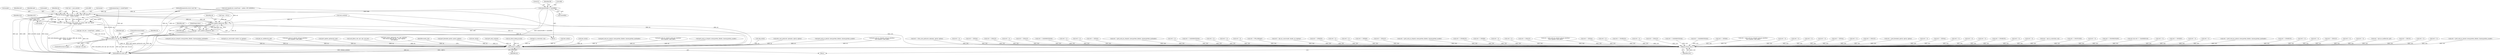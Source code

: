 digraph "0_linux_45f6fad84cc305103b28d73482b344d7f5b76f39_11@API" {
"1001011" [label="(Call,memset(&fl6, 0, sizeof(fl6)))"];
"1001108" [label="(Call,ip6_datagram_send_ctl(net, sk, &msg, &fl6, opt, &junk,\n\t\t\t\t\t     &junk, &junk))"];
"1001106" [label="(Call,retv = ip6_datagram_send_ctl(net, sk, &msg, &fl6, opt, &junk,\n\t\t\t\t\t     &junk, &junk))"];
"1002035" [label="(Return,return retv;)"];
"1001131" [label="(Call,ipv6_update_options(sk, opt))"];
"1001129" [label="(Call,opt = ipv6_update_options(sk, opt))"];
"1001137" [label="(Call,sock_kfree_s(sk, opt, opt->tot_len))"];
"1002030" [label="(Call,release_sock(sk))"];
"1001011" [label="(Call,memset(&fl6, 0, sizeof(fl6)))"];
"1001049" [label="(Call,sock_kmalloc(sk, sizeof(*opt) + optlen, GFP_KERNEL))"];
"1001850" [label="(Call,retv = 0)"];
"1001864" [label="(Call,retv = -EPERM)"];
"1001131" [label="(Call,ipv6_update_options(sk, opt))"];
"1001557" [label="(Call,retv = -EFAULT)"];
"1001450" [label="(Call,retv = ipv6_sock_ac_drop(sk, mreq.ipv6mr_ifindex, &mreq.ipv6mr_acaddr))"];
"1001057" [label="(Call,retv = -ENOBUFS)"];
"1002035" [label="(Return,return retv;)"];
"1001005" [label="(Call,*opt = NULL)"];
"1000420" [label="(Call,sk_refcnt_debug_inc(sk))"];
"1000762" [label="(Call,retv = -EPERM)"];
"1000626" [label="(Call,retv = 0)"];
"1000680" [label="(Call,retv = 0)"];
"1001473" [label="(Call,retv = -EFAULT)"];
"1001511" [label="(Call,retv = ipv6_sock_mc_join(sk, greq.gr_interface,\n\t\t\t\t\t\t &psin6->sin6_addr))"];
"1001036" [label="(Call,retv = -EINVAL)"];
"1000486" [label="(Call,retv = 0)"];
"1001692" [label="(Call,retv = -ENOBUFS)"];
"1000720" [label="(Call,retv = 0)"];
"1001080" [label="(Call,retv = -EFAULT)"];
"1001494" [label="(Call,retv = -EADDRNOTAVAIL)"];
"1001106" [label="(Call,retv = ip6_datagram_send_ctl(net, sk, &msg, &fl6, opt, &junk,\n\t\t\t\t\t     &junk, &junk))"];
"1001579" [label="(Call,retv = -EADDRNOTAVAIL)"];
"1000838" [label="(Call,retv = -EPERM)"];
"1001523" [label="(Call,retv = ipv6_sock_mc_drop(sk, greq.gr_interface,\n\t\t\t\t\t\t &psin6->sin6_addr))"];
"1000918" [label="(Call,retv = 0)"];
"1002046" [label="(MethodReturn,static int)"];
"1001115" [label="(Identifier,opt)"];
"1002036" [label="(Identifier,retv)"];
"1001762" [label="(Call,ip6_ra_control(sk, val))"];
"1001810" [label="(Call,retv = 0)"];
"1001294" [label="(Call,retv = 0)"];
"1001166" [label="(Call,retv = 0)"];
"1001116" [label="(Call,&junk)"];
"1001130" [label="(Identifier,opt)"];
"1001015" [label="(Call,sizeof(fl6))"];
"1001110" [label="(Identifier,sk)"];
"1001280" [label="(Call,retv = -EINVAL)"];
"1001135" [label="(ControlStructure,if (opt))"];
"1001139" [label="(Identifier,opt)"];
"1000437" [label="(Call,inet_sk(sk))"];
"1001014" [label="(Literal,0)"];
"1000127" [label="(Call,*net = sock_net(sk))"];
"1001137" [label="(Call,sock_kfree_s(sk, opt, opt->tot_len))"];
"1000586" [label="(Call,retv = 0)"];
"1001368" [label="(Call,inet_sk(sk))"];
"1000962" [label="(Call,retv = -EFAULT)"];
"1001134" [label="(JumpTarget,done:)"];
"1001855" [label="(Call,retv = ipv6_flowlabel_opt(sk, optval, optlen))"];
"1000506" [label="(Call,retv = 0)"];
"1001740" [label="(Call,retv = -EINVAL)"];
"1001787" [label="(Call,retv = 0)"];
"1002031" [label="(Identifier,sk)"];
"1001113" [label="(Call,&fl6)"];
"1000646" [label="(Call,retv = 0)"];
"1000998" [label="(Call,retv = 0)"];
"1001678" [label="(Call,retv = -ENOBUFS)"];
"1001111" [label="(Call,&msg)"];
"1000779" [label="(Call,retv = 0)"];
"1000700" [label="(Call,retv = 0)"];
"1001108" [label="(Call,ip6_datagram_send_ctl(net, sk, &msg, &fl6, opt, &junk,\n\t\t\t\t\t     &junk, &junk))"];
"1002030" [label="(Call,release_sock(sk))"];
"1001143" [label="(ControlStructure,break;)"];
"1001132" [label="(Identifier,sk)"];
"1001390" [label="(Call,ipv6_sock_mc_join(sk, mreq.ipv6mr_ifindex, &mreq.ipv6mr_multiaddr))"];
"1001760" [label="(Call,retv = ip6_ra_control(sk, val))"];
"1000258" [label="(Call,retv = -ENOTCONN)"];
"1001118" [label="(Call,&junk)"];
"1001834" [label="(Call,retv = 0)"];
"1001129" [label="(Call,opt = ipv6_update_options(sk, opt))"];
"1000134" [label="(Call,retv = -ENOPROTOOPT)"];
"1001624" [label="(Call,ipv6_sock_mc_join(sk, greqs.gsr_interface,\n\t\t\t\t\t\t &psin6->sin6_addr))"];
"1001634" [label="(Call,retv && retv != -EADDRINUSE)"];
"1001138" [label="(Identifier,sk)"];
"1001452" [label="(Call,ipv6_sock_ac_drop(sk, mreq.ipv6mr_ifindex, &mreq.ipv6mr_acaddr))"];
"1000229" [label="(Call,udp_sk(sk))"];
"1000526" [label="(Call,retv = 0)"];
"1001336" [label="(Call,retv = -ENODEV)"];
"1000120" [label="(Block,)"];
"1000566" [label="(Call,retv = 0)"];
"1002026" [label="(Call,retv = 0)"];
"1000115" [label="(MethodParameterIn,struct sock *sk)"];
"1001388" [label="(Call,retv = ipv6_sock_mc_join(sk, mreq.ipv6mr_ifindex, &mreq.ipv6mr_multiaddr))"];
"1001071" [label="(Call,opt->tot_len = sizeof(*opt) + optlen)"];
"1001725" [label="(Call,retv = -ENOBUFS)"];
"1000799" [label="(Call,retv = 0)"];
"1001981" [label="(Call,retv = 0)"];
"1001697" [label="(Call,retv = -EFAULT)"];
"1001019" [label="(Identifier,fl6)"];
"1001878" [label="(Call,xfrm_user_policy(sk, optname, optval, optlen))"];
"1000424" [label="(Call,retv = 0)"];
"1000606" [label="(Call,retv = 0)"];
"1001440" [label="(Call,ipv6_sock_ac_join(sk, mreq.ipv6mr_ifindex, &mreq.ipv6mr_acaddr))"];
"1001745" [label="(Call,retv = ip6_mc_msfilter(sk, gsf))"];
"1000238" [label="(Call,retv = -EBUSY)"];
"1001012" [label="(Call,&fl6)"];
"1001126" [label="(Call,retv = 0)"];
"1001205" [label="(Call,retv = 0)"];
"1001438" [label="(Call,retv = ipv6_sock_ac_join(sk, mreq.ipv6mr_ifindex, &mreq.ipv6mr_acaddr))"];
"1001107" [label="(Identifier,retv)"];
"1001123" [label="(Identifier,retv)"];
"1001876" [label="(Call,retv = xfrm_user_policy(sk, optname, optval, optlen))"];
"1000466" [label="(Call,retv = 0)"];
"1001900" [label="(Call,retv = -EINVAL)"];
"1001525" [label="(Call,ipv6_sock_mc_drop(sk, greq.gr_interface,\n\t\t\t\t\t\t &psin6->sin6_addr))"];
"1001372" [label="(Call,retv = -EFAULT)"];
"1001402" [label="(Call,ipv6_sock_mc_drop(sk, mreq.ipv6mr_ifindex, &mreq.ipv6mr_multiaddr))"];
"1002006" [label="(Call,retv = 0)"];
"1001140" [label="(Call,opt->tot_len)"];
"1001657" [label="(Call,ip6_mc_source(add, omode, sk, &greqs))"];
"1001747" [label="(Call,ip6_mc_msfilter(sk, gsf))"];
"1001422" [label="(Call,retv = -EFAULT)"];
"1000274" [label="(Call,retv = -EADDRNOTAVAIL)"];
"1001065" [label="(Call,memset(opt, 0, sizeof(*opt)))"];
"1001348" [label="(Call,retv = 0)"];
"1002016" [label="(Call,retv = 0)"];
"1000875" [label="(Call,retv = -EINVAL)"];
"1001513" [label="(Call,ipv6_sock_mc_join(sk, greq.gr_interface,\n\t\t\t\t\t\t &psin6->sin6_addr))"];
"1001400" [label="(Call,retv = ipv6_sock_mc_drop(sk, mreq.ipv6mr_ifindex, &mreq.ipv6mr_multiaddr))"];
"1000446" [label="(Call,retv = 0)"];
"1001270" [label="(Call,retv = -EADDRNOTAVAIL)"];
"1000187" [label="(Call,lock_sock(sk))"];
"1000923" [label="(Call,ipv6_update_options(sk, opt))"];
"1000929" [label="(Call,sock_kfree_s(sk, opt, opt->tot_len))"];
"1001003" [label="(Block,)"];
"1000546" [label="(Call,retv = 0)"];
"1001133" [label="(Identifier,opt)"];
"1000856" [label="(Call,ipv6_renew_options(sk, np->opt, optname,\n \t\t\t\t\t (struct ipv6_opt_hdr __user *)optval,\n \t\t\t\t\t optlen))"];
"1000740" [label="(Call,retv = 0)"];
"1001120" [label="(Call,&junk)"];
"1002033" [label="(Identifier,needs_rtnl)"];
"1001261" [label="(Call,retv = 0)"];
"1001857" [label="(Call,ipv6_flowlabel_opt(sk, optval, optlen))"];
"1000775" [label="(Call,inet_sk(sk))"];
"1001109" [label="(Identifier,net)"];
"1000265" [label="(Call,ipv6_only_sock(sk))"];
"1000870" [label="(Call,retv = PTR_ERR(opt))"];
"1001655" [label="(Call,retv = ip6_mc_source(add, omode, sk, &greqs))"];
"1001362" [label="(Call,retv = -EPROTO)"];
"1001226" [label="(Call,retv = 0)"];
"1001011" -> "1001003"  [label="AST: "];
"1001011" -> "1001015"  [label="CFG: "];
"1001012" -> "1001011"  [label="AST: "];
"1001014" -> "1001011"  [label="AST: "];
"1001015" -> "1001011"  [label="AST: "];
"1001019" -> "1001011"  [label="CFG: "];
"1001011" -> "1002046"  [label="DDG: &fl6"];
"1001011" -> "1002046"  [label="DDG: memset(&fl6, 0, sizeof(fl6))"];
"1001011" -> "1001108"  [label="DDG: &fl6"];
"1001108" -> "1001106"  [label="AST: "];
"1001108" -> "1001120"  [label="CFG: "];
"1001109" -> "1001108"  [label="AST: "];
"1001110" -> "1001108"  [label="AST: "];
"1001111" -> "1001108"  [label="AST: "];
"1001113" -> "1001108"  [label="AST: "];
"1001115" -> "1001108"  [label="AST: "];
"1001116" -> "1001108"  [label="AST: "];
"1001118" -> "1001108"  [label="AST: "];
"1001120" -> "1001108"  [label="AST: "];
"1001106" -> "1001108"  [label="CFG: "];
"1001108" -> "1002046"  [label="DDG: &fl6"];
"1001108" -> "1002046"  [label="DDG: net"];
"1001108" -> "1002046"  [label="DDG: &junk"];
"1001108" -> "1002046"  [label="DDG: &msg"];
"1001108" -> "1002046"  [label="DDG: opt"];
"1001108" -> "1001106"  [label="DDG: &junk"];
"1001108" -> "1001106"  [label="DDG: opt"];
"1001108" -> "1001106"  [label="DDG: &fl6"];
"1001108" -> "1001106"  [label="DDG: net"];
"1001108" -> "1001106"  [label="DDG: &msg"];
"1001108" -> "1001106"  [label="DDG: sk"];
"1000127" -> "1001108"  [label="DDG: net"];
"1001049" -> "1001108"  [label="DDG: sk"];
"1000115" -> "1001108"  [label="DDG: sk"];
"1001065" -> "1001108"  [label="DDG: opt"];
"1001108" -> "1001131"  [label="DDG: sk"];
"1001108" -> "1001131"  [label="DDG: opt"];
"1001108" -> "1001137"  [label="DDG: sk"];
"1001108" -> "1001137"  [label="DDG: opt"];
"1001108" -> "1002030"  [label="DDG: sk"];
"1001106" -> "1001003"  [label="AST: "];
"1001107" -> "1001106"  [label="AST: "];
"1001123" -> "1001106"  [label="CFG: "];
"1001106" -> "1002046"  [label="DDG: ip6_datagram_send_ctl(net, sk, &msg, &fl6, opt, &junk,\n\t\t\t\t\t     &junk, &junk)"];
"1001106" -> "1002046"  [label="DDG: retv"];
"1001106" -> "1002035"  [label="DDG: retv"];
"1002035" -> "1000120"  [label="AST: "];
"1002035" -> "1002036"  [label="CFG: "];
"1002036" -> "1002035"  [label="AST: "];
"1002046" -> "1002035"  [label="CFG: "];
"1002035" -> "1002046"  [label="DDG: <RET>"];
"1002036" -> "1002035"  [label="DDG: retv"];
"1000626" -> "1002035"  [label="DDG: retv"];
"1001745" -> "1002035"  [label="DDG: retv"];
"1000799" -> "1002035"  [label="DDG: retv"];
"1001810" -> "1002035"  [label="DDG: retv"];
"1001080" -> "1002035"  [label="DDG: retv"];
"1001400" -> "1002035"  [label="DDG: retv"];
"1001787" -> "1002035"  [label="DDG: retv"];
"1001760" -> "1002035"  [label="DDG: retv"];
"1000258" -> "1002035"  [label="DDG: retv"];
"1001294" -> "1002035"  [label="DDG: retv"];
"1001438" -> "1002035"  [label="DDG: retv"];
"1000606" -> "1002035"  [label="DDG: retv"];
"1001876" -> "1002035"  [label="DDG: retv"];
"1000680" -> "1002035"  [label="DDG: retv"];
"1001725" -> "1002035"  [label="DDG: retv"];
"1001557" -> "1002035"  [label="DDG: retv"];
"1001678" -> "1002035"  [label="DDG: retv"];
"1001348" -> "1002035"  [label="DDG: retv"];
"1001864" -> "1002035"  [label="DDG: retv"];
"1001579" -> "1002035"  [label="DDG: retv"];
"1001981" -> "1002035"  [label="DDG: retv"];
"1000779" -> "1002035"  [label="DDG: retv"];
"1001336" -> "1002035"  [label="DDG: retv"];
"1001692" -> "1002035"  [label="DDG: retv"];
"1001126" -> "1002035"  [label="DDG: retv"];
"1001473" -> "1002035"  [label="DDG: retv"];
"1001855" -> "1002035"  [label="DDG: retv"];
"1001511" -> "1002035"  [label="DDG: retv"];
"1000918" -> "1002035"  [label="DDG: retv"];
"1000238" -> "1002035"  [label="DDG: retv"];
"1000274" -> "1002035"  [label="DDG: retv"];
"1001372" -> "1002035"  [label="DDG: retv"];
"1001450" -> "1002035"  [label="DDG: retv"];
"1001057" -> "1002035"  [label="DDG: retv"];
"1001261" -> "1002035"  [label="DDG: retv"];
"1000506" -> "1002035"  [label="DDG: retv"];
"1001166" -> "1002035"  [label="DDG: retv"];
"1002006" -> "1002035"  [label="DDG: retv"];
"1001270" -> "1002035"  [label="DDG: retv"];
"1000646" -> "1002035"  [label="DDG: retv"];
"1000870" -> "1002035"  [label="DDG: retv"];
"1001494" -> "1002035"  [label="DDG: retv"];
"1000998" -> "1002035"  [label="DDG: retv"];
"1000700" -> "1002035"  [label="DDG: retv"];
"1000466" -> "1002035"  [label="DDG: retv"];
"1000586" -> "1002035"  [label="DDG: retv"];
"1001205" -> "1002035"  [label="DDG: retv"];
"1000446" -> "1002035"  [label="DDG: retv"];
"1000720" -> "1002035"  [label="DDG: retv"];
"1001362" -> "1002035"  [label="DDG: retv"];
"1001523" -> "1002035"  [label="DDG: retv"];
"1000424" -> "1002035"  [label="DDG: retv"];
"1000566" -> "1002035"  [label="DDG: retv"];
"1001655" -> "1002035"  [label="DDG: retv"];
"1001634" -> "1002035"  [label="DDG: retv"];
"1001226" -> "1002035"  [label="DDG: retv"];
"1000762" -> "1002035"  [label="DDG: retv"];
"1000740" -> "1002035"  [label="DDG: retv"];
"1002026" -> "1002035"  [label="DDG: retv"];
"1001900" -> "1002035"  [label="DDG: retv"];
"1000526" -> "1002035"  [label="DDG: retv"];
"1001740" -> "1002035"  [label="DDG: retv"];
"1001280" -> "1002035"  [label="DDG: retv"];
"1001036" -> "1002035"  [label="DDG: retv"];
"1000875" -> "1002035"  [label="DDG: retv"];
"1001850" -> "1002035"  [label="DDG: retv"];
"1000134" -> "1002035"  [label="DDG: retv"];
"1001697" -> "1002035"  [label="DDG: retv"];
"1001388" -> "1002035"  [label="DDG: retv"];
"1000546" -> "1002035"  [label="DDG: retv"];
"1001422" -> "1002035"  [label="DDG: retv"];
"1002016" -> "1002035"  [label="DDG: retv"];
"1000838" -> "1002035"  [label="DDG: retv"];
"1000962" -> "1002035"  [label="DDG: retv"];
"1000486" -> "1002035"  [label="DDG: retv"];
"1001834" -> "1002035"  [label="DDG: retv"];
"1001131" -> "1001129"  [label="AST: "];
"1001131" -> "1001133"  [label="CFG: "];
"1001132" -> "1001131"  [label="AST: "];
"1001133" -> "1001131"  [label="AST: "];
"1001129" -> "1001131"  [label="CFG: "];
"1001131" -> "1001129"  [label="DDG: sk"];
"1001131" -> "1001129"  [label="DDG: opt"];
"1000187" -> "1001131"  [label="DDG: sk"];
"1000115" -> "1001131"  [label="DDG: sk"];
"1001005" -> "1001131"  [label="DDG: opt"];
"1001131" -> "1001137"  [label="DDG: sk"];
"1001131" -> "1002030"  [label="DDG: sk"];
"1001129" -> "1001003"  [label="AST: "];
"1001130" -> "1001129"  [label="AST: "];
"1001134" -> "1001129"  [label="CFG: "];
"1001129" -> "1002046"  [label="DDG: opt"];
"1001129" -> "1002046"  [label="DDG: ipv6_update_options(sk, opt)"];
"1001129" -> "1001137"  [label="DDG: opt"];
"1001137" -> "1001135"  [label="AST: "];
"1001137" -> "1001140"  [label="CFG: "];
"1001138" -> "1001137"  [label="AST: "];
"1001139" -> "1001137"  [label="AST: "];
"1001140" -> "1001137"  [label="AST: "];
"1001143" -> "1001137"  [label="CFG: "];
"1001137" -> "1002046"  [label="DDG: opt->tot_len"];
"1001137" -> "1002046"  [label="DDG: sock_kfree_s(sk, opt, opt->tot_len)"];
"1001137" -> "1002046"  [label="DDG: opt"];
"1001049" -> "1001137"  [label="DDG: sk"];
"1000115" -> "1001137"  [label="DDG: sk"];
"1001065" -> "1001137"  [label="DDG: opt"];
"1001071" -> "1001137"  [label="DDG: opt->tot_len"];
"1001137" -> "1002030"  [label="DDG: sk"];
"1002030" -> "1000120"  [label="AST: "];
"1002030" -> "1002031"  [label="CFG: "];
"1002031" -> "1002030"  [label="AST: "];
"1002033" -> "1002030"  [label="CFG: "];
"1002030" -> "1002046"  [label="DDG: release_sock(sk)"];
"1002030" -> "1002046"  [label="DDG: sk"];
"1000187" -> "1002030"  [label="DDG: sk"];
"1001657" -> "1002030"  [label="DDG: sk"];
"1000856" -> "1002030"  [label="DDG: sk"];
"1001857" -> "1002030"  [label="DDG: sk"];
"1001747" -> "1002030"  [label="DDG: sk"];
"1000775" -> "1002030"  [label="DDG: sk"];
"1001049" -> "1002030"  [label="DDG: sk"];
"1000437" -> "1002030"  [label="DDG: sk"];
"1000265" -> "1002030"  [label="DDG: sk"];
"1001402" -> "1002030"  [label="DDG: sk"];
"1000929" -> "1002030"  [label="DDG: sk"];
"1001390" -> "1002030"  [label="DDG: sk"];
"1001762" -> "1002030"  [label="DDG: sk"];
"1001525" -> "1002030"  [label="DDG: sk"];
"1001513" -> "1002030"  [label="DDG: sk"];
"1001452" -> "1002030"  [label="DDG: sk"];
"1001878" -> "1002030"  [label="DDG: sk"];
"1000229" -> "1002030"  [label="DDG: sk"];
"1000420" -> "1002030"  [label="DDG: sk"];
"1000923" -> "1002030"  [label="DDG: sk"];
"1001368" -> "1002030"  [label="DDG: sk"];
"1001440" -> "1002030"  [label="DDG: sk"];
"1001624" -> "1002030"  [label="DDG: sk"];
"1000115" -> "1002030"  [label="DDG: sk"];
}
